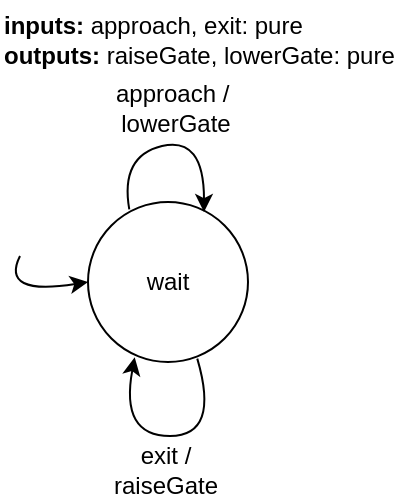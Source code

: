 <mxfile version="14.4.3" type="device"><diagram id="_0oC7uV5XCivWyWWmqVy" name="Page-1"><mxGraphModel dx="782" dy="469" grid="1" gridSize="10" guides="1" tooltips="1" connect="1" arrows="1" fold="1" page="1" pageScale="1" pageWidth="850" pageHeight="1100" math="0" shadow="0"><root><mxCell id="0"/><mxCell id="1" parent="0"/><mxCell id="Eq-3WTElnbCDZAMwR8S5-2" value="&lt;b&gt;inputs: &lt;/b&gt;approach, exit: pure&lt;br&gt;&lt;b&gt;outputs:&lt;/b&gt;&amp;nbsp;raiseGate, lowerGate: pure" style="text;html=1;strokeColor=none;fillColor=none;align=left;verticalAlign=middle;whiteSpace=wrap;rounded=0;" parent="1" vertex="1"><mxGeometry x="50" y="50" width="200" height="40" as="geometry"/></mxCell><mxCell id="KMmVpW_IU7sG_my_lD4t-2" value="wait&lt;br&gt;" style="ellipse;whiteSpace=wrap;html=1;aspect=fixed;" parent="1" vertex="1"><mxGeometry x="94" y="151" width="80" height="80" as="geometry"/></mxCell><mxCell id="FJUYQmWrJXr4ru2EpGSK-1" value="" style="endArrow=classic;html=1;exitX=0.258;exitY=0.046;exitDx=0;exitDy=0;exitPerimeter=0;curved=1;entryX=0.725;entryY=0.063;entryDx=0;entryDy=0;entryPerimeter=0;" parent="1" source="KMmVpW_IU7sG_my_lD4t-2" target="KMmVpW_IU7sG_my_lD4t-2" edge="1"><mxGeometry width="50" height="50" relative="1" as="geometry"><mxPoint x="110" y="108" as="sourcePoint"/><mxPoint x="180" y="98" as="targetPoint"/><Array as="points"><mxPoint x="110" y="128"/><mxPoint x="152" y="118"/></Array></mxGeometry></mxCell><mxCell id="FJUYQmWrJXr4ru2EpGSK-2" value="approach /&amp;nbsp;&lt;br&gt;lowerGate" style="text;html=1;strokeColor=none;fillColor=none;align=center;verticalAlign=middle;whiteSpace=wrap;rounded=0;rotation=0;" parent="1" vertex="1"><mxGeometry x="103" y="90" width="70" height="27" as="geometry"/></mxCell><mxCell id="FJUYQmWrJXr4ru2EpGSK-3" value="" style="endArrow=classic;html=1;exitX=0.683;exitY=0.979;exitDx=0;exitDy=0;exitPerimeter=0;curved=1;entryX=0.292;entryY=0.971;entryDx=0;entryDy=0;entryPerimeter=0;" parent="1" source="KMmVpW_IU7sG_my_lD4t-2" target="KMmVpW_IU7sG_my_lD4t-2" edge="1"><mxGeometry width="50" height="50" relative="1" as="geometry"><mxPoint x="124.64" y="287.68" as="sourcePoint"/><mxPoint x="162" y="289.04" as="targetPoint"/><Array as="points"><mxPoint x="160" y="268"/><mxPoint x="110" y="268"/></Array></mxGeometry></mxCell><mxCell id="FJUYQmWrJXr4ru2EpGSK-4" value="exit /&lt;br&gt;raiseGate" style="text;html=1;strokeColor=none;fillColor=none;align=center;verticalAlign=middle;whiteSpace=wrap;rounded=0;" parent="1" vertex="1"><mxGeometry x="105" y="271" width="56" height="27" as="geometry"/></mxCell><mxCell id="FJUYQmWrJXr4ru2EpGSK-5" value="" style="endArrow=classic;html=1;curved=1;entryX=0;entryY=0.5;entryDx=0;entryDy=0;" parent="1" edge="1" target="KMmVpW_IU7sG_my_lD4t-2"><mxGeometry width="50" height="50" relative="1" as="geometry"><mxPoint x="60" y="178" as="sourcePoint"/><mxPoint x="-40" y="128" as="targetPoint"/><Array as="points"><mxPoint x="50" y="198"/></Array></mxGeometry></mxCell></root></mxGraphModel></diagram></mxfile>